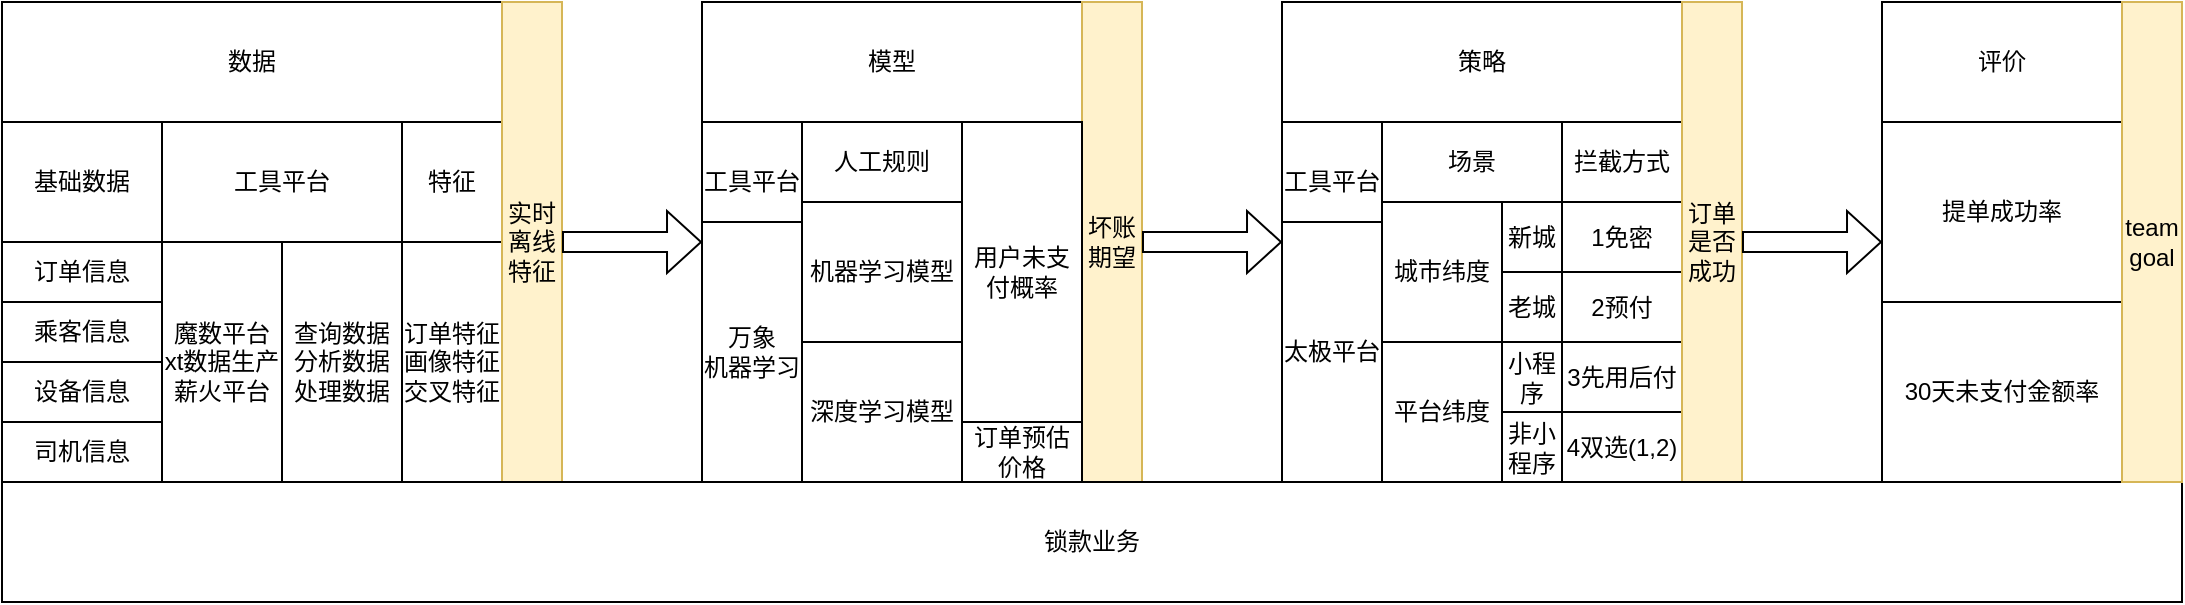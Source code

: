<mxfile version="20.2.3" type="github">
  <diagram id="-fdBwRrhvPNoMFxH_5Iq" name="第 1 页">
    <mxGraphModel dx="1298" dy="866" grid="1" gridSize="10" guides="1" tooltips="1" connect="1" arrows="1" fold="1" page="1" pageScale="1" pageWidth="827" pageHeight="1169" math="0" shadow="0">
      <root>
        <mxCell id="0" />
        <mxCell id="1" parent="0" />
        <mxCell id="85ab-mjDChyX_CGXG3ws-1" value="数据" style="rounded=0;whiteSpace=wrap;html=1;" vertex="1" parent="1">
          <mxGeometry x="30" y="280" width="250" height="60" as="geometry" />
        </mxCell>
        <mxCell id="85ab-mjDChyX_CGXG3ws-2" value="模型" style="rounded=0;whiteSpace=wrap;html=1;" vertex="1" parent="1">
          <mxGeometry x="380" y="280" width="190" height="60" as="geometry" />
        </mxCell>
        <mxCell id="85ab-mjDChyX_CGXG3ws-3" value="场景" style="rounded=0;whiteSpace=wrap;html=1;" vertex="1" parent="1">
          <mxGeometry x="720" y="340" width="90" height="40" as="geometry" />
        </mxCell>
        <mxCell id="85ab-mjDChyX_CGXG3ws-4" value="基础数据" style="rounded=0;whiteSpace=wrap;html=1;" vertex="1" parent="1">
          <mxGeometry x="30" y="340" width="80" height="60" as="geometry" />
        </mxCell>
        <mxCell id="85ab-mjDChyX_CGXG3ws-9" value="" style="group" vertex="1" connectable="0" parent="1">
          <mxGeometry x="30" y="400" width="80" height="120" as="geometry" />
        </mxCell>
        <mxCell id="85ab-mjDChyX_CGXG3ws-5" value="订单信息" style="rounded=0;whiteSpace=wrap;html=1;" vertex="1" parent="85ab-mjDChyX_CGXG3ws-9">
          <mxGeometry width="80" height="30" as="geometry" />
        </mxCell>
        <mxCell id="85ab-mjDChyX_CGXG3ws-6" value="乘客信息" style="rounded=0;whiteSpace=wrap;html=1;" vertex="1" parent="85ab-mjDChyX_CGXG3ws-9">
          <mxGeometry y="30" width="80" height="30" as="geometry" />
        </mxCell>
        <mxCell id="85ab-mjDChyX_CGXG3ws-7" value="司机信息" style="rounded=0;whiteSpace=wrap;html=1;" vertex="1" parent="85ab-mjDChyX_CGXG3ws-9">
          <mxGeometry y="90" width="80" height="30" as="geometry" />
        </mxCell>
        <mxCell id="85ab-mjDChyX_CGXG3ws-8" value="设备信息" style="rounded=0;whiteSpace=wrap;html=1;" vertex="1" parent="85ab-mjDChyX_CGXG3ws-9">
          <mxGeometry y="60" width="80" height="30" as="geometry" />
        </mxCell>
        <mxCell id="85ab-mjDChyX_CGXG3ws-12" value="工具平台" style="rounded=0;whiteSpace=wrap;html=1;" vertex="1" parent="1">
          <mxGeometry x="110" y="340" width="120" height="60" as="geometry" />
        </mxCell>
        <mxCell id="85ab-mjDChyX_CGXG3ws-13" value="魔数平台&lt;br&gt;xt数据生产&lt;br&gt;薪火平台" style="rounded=0;whiteSpace=wrap;html=1;" vertex="1" parent="1">
          <mxGeometry x="110" y="400" width="60" height="120" as="geometry" />
        </mxCell>
        <mxCell id="85ab-mjDChyX_CGXG3ws-14" value="查询数据&lt;br&gt;分析数据&lt;br&gt;处理数据" style="rounded=0;whiteSpace=wrap;html=1;" vertex="1" parent="1">
          <mxGeometry x="170" y="400" width="60" height="120" as="geometry" />
        </mxCell>
        <mxCell id="85ab-mjDChyX_CGXG3ws-15" value="特征" style="rounded=0;whiteSpace=wrap;html=1;" vertex="1" parent="1">
          <mxGeometry x="230" y="340" width="50" height="60" as="geometry" />
        </mxCell>
        <mxCell id="85ab-mjDChyX_CGXG3ws-21" value="订单特征&lt;br&gt;画像特征&lt;br&gt;交叉特征" style="rounded=0;whiteSpace=wrap;html=1;" vertex="1" parent="1">
          <mxGeometry x="230" y="400" width="50" height="120" as="geometry" />
        </mxCell>
        <mxCell id="85ab-mjDChyX_CGXG3ws-22" value="实时&lt;br&gt;离线&lt;br&gt;特征" style="rounded=0;whiteSpace=wrap;html=1;fillColor=#fff2cc;strokeColor=#d6b656;" vertex="1" parent="1">
          <mxGeometry x="280" y="280" width="30" height="240" as="geometry" />
        </mxCell>
        <mxCell id="85ab-mjDChyX_CGXG3ws-23" value="" style="shape=flexArrow;endArrow=classic;html=1;rounded=0;width=10;endSize=5.33;startArrow=none;" edge="1" parent="1">
          <mxGeometry width="50" height="50" relative="1" as="geometry">
            <mxPoint x="310" y="400" as="sourcePoint" />
            <mxPoint x="380" y="400" as="targetPoint" />
          </mxGeometry>
        </mxCell>
        <mxCell id="85ab-mjDChyX_CGXG3ws-33" value="策略" style="rounded=0;whiteSpace=wrap;html=1;" vertex="1" parent="1">
          <mxGeometry x="670" y="280" width="200" height="60" as="geometry" />
        </mxCell>
        <mxCell id="85ab-mjDChyX_CGXG3ws-39" value="" style="group" vertex="1" connectable="0" parent="1">
          <mxGeometry x="810" y="380" width="60" height="140" as="geometry" />
        </mxCell>
        <mxCell id="85ab-mjDChyX_CGXG3ws-34" value="1免密" style="rounded=0;whiteSpace=wrap;html=1;" vertex="1" parent="85ab-mjDChyX_CGXG3ws-39">
          <mxGeometry width="60" height="35" as="geometry" />
        </mxCell>
        <mxCell id="85ab-mjDChyX_CGXG3ws-35" value="4双选(1,2)" style="rounded=0;whiteSpace=wrap;html=1;" vertex="1" parent="85ab-mjDChyX_CGXG3ws-39">
          <mxGeometry y="105" width="60" height="35" as="geometry" />
        </mxCell>
        <mxCell id="85ab-mjDChyX_CGXG3ws-36" value="3先用后付" style="rounded=0;whiteSpace=wrap;html=1;" vertex="1" parent="85ab-mjDChyX_CGXG3ws-39">
          <mxGeometry y="70" width="60" height="35" as="geometry" />
        </mxCell>
        <mxCell id="85ab-mjDChyX_CGXG3ws-37" value="2预付" style="rounded=0;whiteSpace=wrap;html=1;" vertex="1" parent="85ab-mjDChyX_CGXG3ws-39">
          <mxGeometry y="35" width="60" height="35" as="geometry" />
        </mxCell>
        <mxCell id="85ab-mjDChyX_CGXG3ws-41" value="坏账期望" style="rounded=0;whiteSpace=wrap;html=1;fillColor=#fff2cc;strokeColor=#d6b656;" vertex="1" parent="1">
          <mxGeometry x="570" y="280" width="30" height="240" as="geometry" />
        </mxCell>
        <mxCell id="85ab-mjDChyX_CGXG3ws-42" value="" style="group" vertex="1" connectable="0" parent="1">
          <mxGeometry x="510" y="340" width="60" height="180" as="geometry" />
        </mxCell>
        <mxCell id="85ab-mjDChyX_CGXG3ws-32" value="用户未支付概率" style="rounded=0;whiteSpace=wrap;html=1;" vertex="1" parent="85ab-mjDChyX_CGXG3ws-42">
          <mxGeometry width="60" height="150" as="geometry" />
        </mxCell>
        <mxCell id="85ab-mjDChyX_CGXG3ws-40" value="订单预估价格" style="rounded=0;whiteSpace=wrap;html=1;" vertex="1" parent="85ab-mjDChyX_CGXG3ws-42">
          <mxGeometry y="150" width="60" height="30" as="geometry" />
        </mxCell>
        <mxCell id="85ab-mjDChyX_CGXG3ws-43" value="" style="group" vertex="1" connectable="0" parent="1">
          <mxGeometry x="430" y="380" width="80" height="140" as="geometry" />
        </mxCell>
        <mxCell id="85ab-mjDChyX_CGXG3ws-30" value="机器学习模型" style="rounded=0;whiteSpace=wrap;html=1;" vertex="1" parent="85ab-mjDChyX_CGXG3ws-43">
          <mxGeometry width="80" height="70" as="geometry" />
        </mxCell>
        <mxCell id="85ab-mjDChyX_CGXG3ws-31" value="深度学习模型" style="rounded=0;whiteSpace=wrap;html=1;" vertex="1" parent="85ab-mjDChyX_CGXG3ws-43">
          <mxGeometry y="70" width="80" height="70" as="geometry" />
        </mxCell>
        <mxCell id="85ab-mjDChyX_CGXG3ws-44" value="拦截方式" style="rounded=0;whiteSpace=wrap;html=1;" vertex="1" parent="1">
          <mxGeometry x="810" y="340" width="60" height="40" as="geometry" />
        </mxCell>
        <mxCell id="85ab-mjDChyX_CGXG3ws-47" value="" style="group" vertex="1" connectable="0" parent="1">
          <mxGeometry x="720" y="380" width="60" height="140" as="geometry" />
        </mxCell>
        <mxCell id="85ab-mjDChyX_CGXG3ws-26" value="城市纬度" style="rounded=0;whiteSpace=wrap;html=1;" vertex="1" parent="85ab-mjDChyX_CGXG3ws-47">
          <mxGeometry width="60" height="70" as="geometry" />
        </mxCell>
        <mxCell id="85ab-mjDChyX_CGXG3ws-46" value="平台纬度" style="rounded=0;whiteSpace=wrap;html=1;" vertex="1" parent="85ab-mjDChyX_CGXG3ws-47">
          <mxGeometry y="70" width="60" height="70" as="geometry" />
        </mxCell>
        <mxCell id="85ab-mjDChyX_CGXG3ws-49" value="" style="group" vertex="1" connectable="0" parent="1">
          <mxGeometry x="780" y="380" width="30" height="70" as="geometry" />
        </mxCell>
        <mxCell id="85ab-mjDChyX_CGXG3ws-24" value="新城" style="rounded=0;whiteSpace=wrap;html=1;" vertex="1" parent="85ab-mjDChyX_CGXG3ws-49">
          <mxGeometry width="30" height="35" as="geometry" />
        </mxCell>
        <mxCell id="85ab-mjDChyX_CGXG3ws-25" value="老城" style="rounded=0;whiteSpace=wrap;html=1;" vertex="1" parent="85ab-mjDChyX_CGXG3ws-49">
          <mxGeometry y="35" width="30" height="35" as="geometry" />
        </mxCell>
        <mxCell id="85ab-mjDChyX_CGXG3ws-50" value="" style="group" vertex="1" connectable="0" parent="1">
          <mxGeometry x="780" y="450" width="30" height="70" as="geometry" />
        </mxCell>
        <mxCell id="85ab-mjDChyX_CGXG3ws-51" value="小程序" style="rounded=0;whiteSpace=wrap;html=1;" vertex="1" parent="85ab-mjDChyX_CGXG3ws-50">
          <mxGeometry width="30" height="35" as="geometry" />
        </mxCell>
        <mxCell id="85ab-mjDChyX_CGXG3ws-52" value="非小程序" style="rounded=0;whiteSpace=wrap;html=1;" vertex="1" parent="85ab-mjDChyX_CGXG3ws-50">
          <mxGeometry y="35" width="30" height="35" as="geometry" />
        </mxCell>
        <mxCell id="85ab-mjDChyX_CGXG3ws-53" value="订单是否成功" style="rounded=0;whiteSpace=wrap;html=1;fillColor=#fff2cc;strokeColor=#d6b656;" vertex="1" parent="1">
          <mxGeometry x="870" y="280" width="30" height="240" as="geometry" />
        </mxCell>
        <mxCell id="85ab-mjDChyX_CGXG3ws-58" value="工具平台" style="rounded=0;whiteSpace=wrap;html=1;" vertex="1" parent="1">
          <mxGeometry x="380" y="340" width="50" height="60" as="geometry" />
        </mxCell>
        <mxCell id="85ab-mjDChyX_CGXG3ws-59" value="万象&lt;br&gt;机器学习" style="rounded=0;whiteSpace=wrap;html=1;" vertex="1" parent="1">
          <mxGeometry x="380" y="390" width="50" height="130" as="geometry" />
        </mxCell>
        <mxCell id="85ab-mjDChyX_CGXG3ws-66" value="锁款业务" style="rounded=0;whiteSpace=wrap;html=1;" vertex="1" parent="1">
          <mxGeometry x="30" y="520" width="1090" height="60" as="geometry" />
        </mxCell>
        <mxCell id="85ab-mjDChyX_CGXG3ws-67" value="" style="shape=flexArrow;endArrow=classic;html=1;rounded=0;width=10;endSize=5.33;startArrow=none;" edge="1" parent="1">
          <mxGeometry width="50" height="50" relative="1" as="geometry">
            <mxPoint x="600" y="400" as="sourcePoint" />
            <mxPoint x="670" y="400" as="targetPoint" />
          </mxGeometry>
        </mxCell>
        <mxCell id="85ab-mjDChyX_CGXG3ws-68" value="" style="shape=flexArrow;endArrow=classic;html=1;rounded=0;width=10;endSize=5.33;startArrow=none;" edge="1" parent="1">
          <mxGeometry width="50" height="50" relative="1" as="geometry">
            <mxPoint x="900" y="400" as="sourcePoint" />
            <mxPoint x="970" y="400" as="targetPoint" />
          </mxGeometry>
        </mxCell>
        <mxCell id="85ab-mjDChyX_CGXG3ws-71" value="人工规则" style="rounded=0;whiteSpace=wrap;html=1;" vertex="1" parent="1">
          <mxGeometry x="430" y="340" width="80" height="40" as="geometry" />
        </mxCell>
        <mxCell id="85ab-mjDChyX_CGXG3ws-73" value="" style="group" vertex="1" connectable="0" parent="1">
          <mxGeometry x="970" y="280" width="150" height="240" as="geometry" />
        </mxCell>
        <mxCell id="85ab-mjDChyX_CGXG3ws-27" value="评价" style="rounded=0;whiteSpace=wrap;html=1;" vertex="1" parent="85ab-mjDChyX_CGXG3ws-73">
          <mxGeometry width="120" height="60" as="geometry" />
        </mxCell>
        <mxCell id="85ab-mjDChyX_CGXG3ws-60" value="" style="group;" vertex="1" connectable="0" parent="85ab-mjDChyX_CGXG3ws-73">
          <mxGeometry y="60" width="120" height="180" as="geometry" />
        </mxCell>
        <mxCell id="85ab-mjDChyX_CGXG3ws-28" value="提单成功率" style="rounded=0;whiteSpace=wrap;html=1;" vertex="1" parent="85ab-mjDChyX_CGXG3ws-60">
          <mxGeometry width="120" height="90" as="geometry" />
        </mxCell>
        <mxCell id="85ab-mjDChyX_CGXG3ws-29" value="30天未支付金额率" style="rounded=0;whiteSpace=wrap;html=1;" vertex="1" parent="85ab-mjDChyX_CGXG3ws-60">
          <mxGeometry y="90" width="120" height="90" as="geometry" />
        </mxCell>
        <mxCell id="85ab-mjDChyX_CGXG3ws-70" value="team&lt;br&gt;goal" style="rounded=0;whiteSpace=wrap;html=1;fillColor=#fff2cc;strokeColor=#d6b656;" vertex="1" parent="85ab-mjDChyX_CGXG3ws-73">
          <mxGeometry x="120" width="30" height="240" as="geometry" />
        </mxCell>
        <mxCell id="85ab-mjDChyX_CGXG3ws-74" value="工具平台" style="rounded=0;whiteSpace=wrap;html=1;" vertex="1" parent="1">
          <mxGeometry x="670" y="340" width="50" height="60" as="geometry" />
        </mxCell>
        <mxCell id="85ab-mjDChyX_CGXG3ws-75" value="太极平台" style="rounded=0;whiteSpace=wrap;html=1;" vertex="1" parent="1">
          <mxGeometry x="670" y="390" width="50" height="130" as="geometry" />
        </mxCell>
      </root>
    </mxGraphModel>
  </diagram>
</mxfile>
